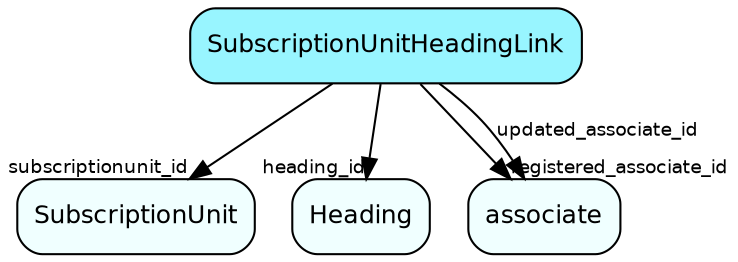 digraph SubscriptionUnitHeadingLink  {
node [shape = box style="rounded, filled" fontname = "Helvetica" fontsize = "12" ]
edge [fontname = "Helvetica" fontsize = "9"]

SubscriptionUnitHeadingLink[fillcolor = "cadetblue1"]
SubscriptionUnit[fillcolor = "azure1"]
Heading[fillcolor = "azure1"]
associate[fillcolor = "azure1"]
SubscriptionUnitHeadingLink -> SubscriptionUnit [headlabel = "subscriptionunit_id"]
SubscriptionUnitHeadingLink -> Heading [headlabel = "heading_id"]
SubscriptionUnitHeadingLink -> associate [headlabel = "registered_associate_id"]
SubscriptionUnitHeadingLink -> associate [label = "updated_associate_id"]
}
